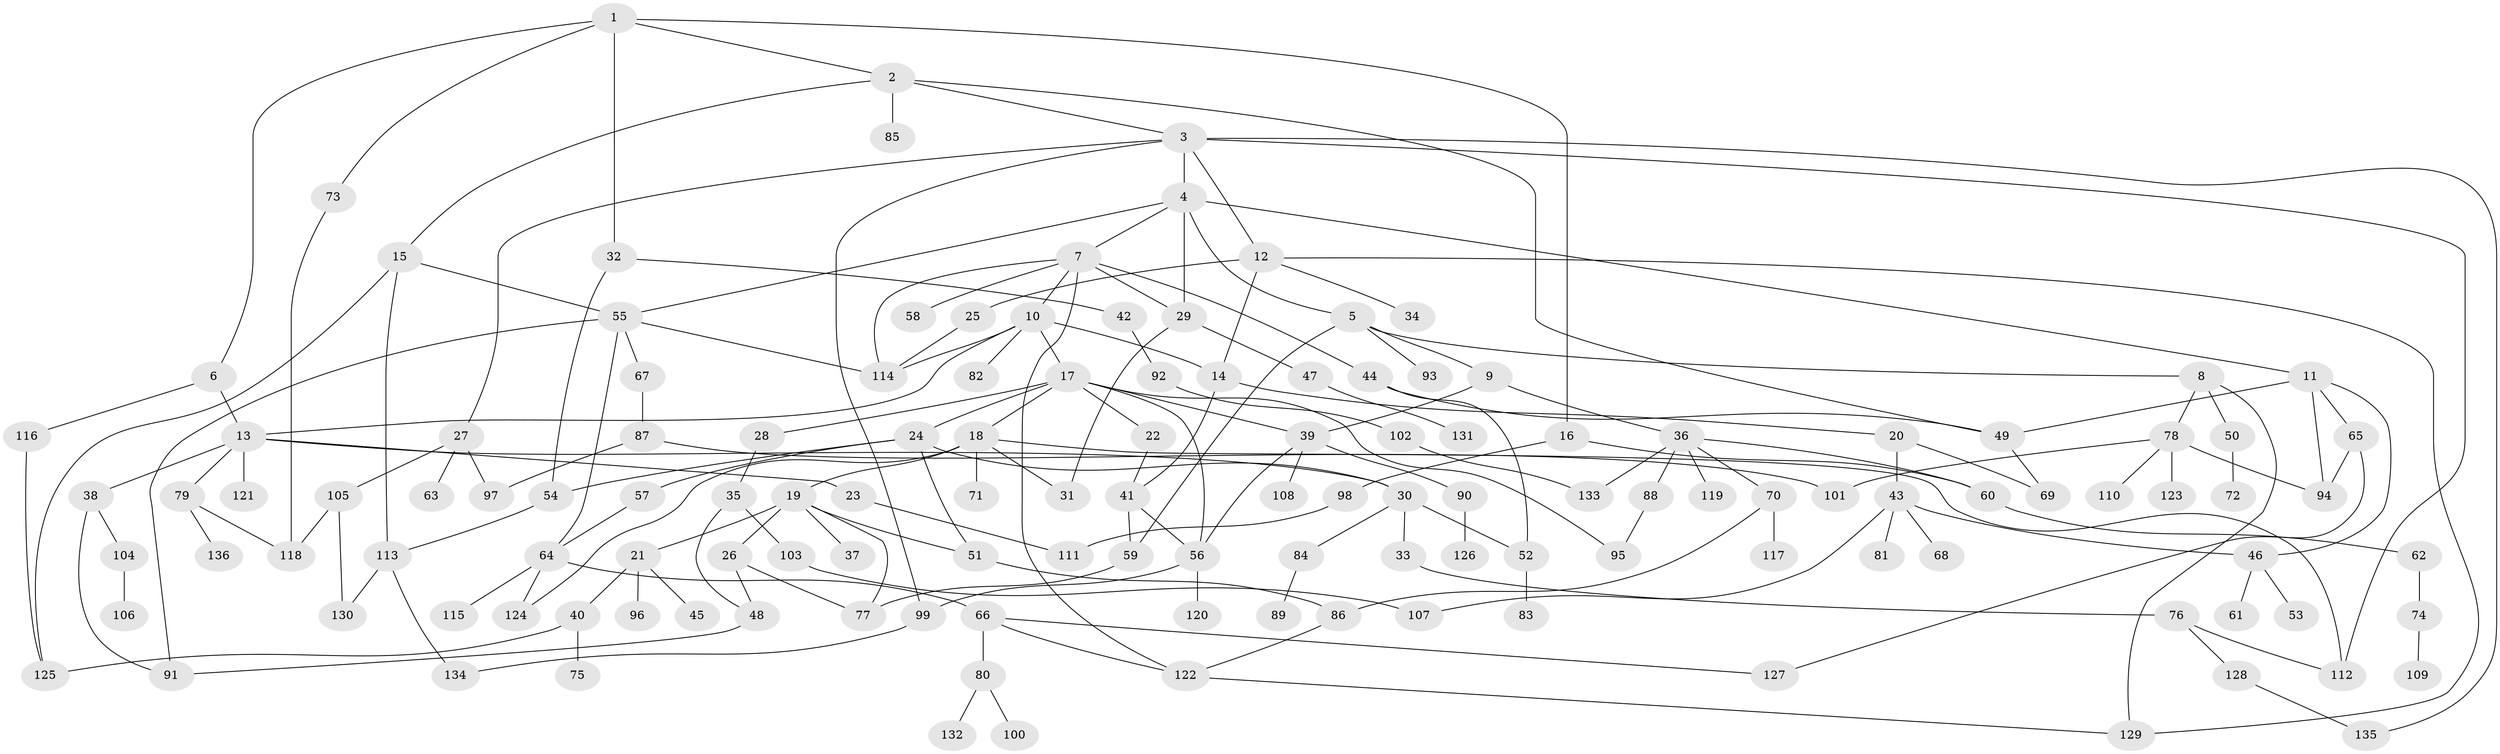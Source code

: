 // Generated by graph-tools (version 1.1) at 2025/42/03/09/25 04:42:16]
// undirected, 136 vertices, 189 edges
graph export_dot {
graph [start="1"]
  node [color=gray90,style=filled];
  1;
  2;
  3;
  4;
  5;
  6;
  7;
  8;
  9;
  10;
  11;
  12;
  13;
  14;
  15;
  16;
  17;
  18;
  19;
  20;
  21;
  22;
  23;
  24;
  25;
  26;
  27;
  28;
  29;
  30;
  31;
  32;
  33;
  34;
  35;
  36;
  37;
  38;
  39;
  40;
  41;
  42;
  43;
  44;
  45;
  46;
  47;
  48;
  49;
  50;
  51;
  52;
  53;
  54;
  55;
  56;
  57;
  58;
  59;
  60;
  61;
  62;
  63;
  64;
  65;
  66;
  67;
  68;
  69;
  70;
  71;
  72;
  73;
  74;
  75;
  76;
  77;
  78;
  79;
  80;
  81;
  82;
  83;
  84;
  85;
  86;
  87;
  88;
  89;
  90;
  91;
  92;
  93;
  94;
  95;
  96;
  97;
  98;
  99;
  100;
  101;
  102;
  103;
  104;
  105;
  106;
  107;
  108;
  109;
  110;
  111;
  112;
  113;
  114;
  115;
  116;
  117;
  118;
  119;
  120;
  121;
  122;
  123;
  124;
  125;
  126;
  127;
  128;
  129;
  130;
  131;
  132;
  133;
  134;
  135;
  136;
  1 -- 2;
  1 -- 6;
  1 -- 16;
  1 -- 32;
  1 -- 73;
  2 -- 3;
  2 -- 15;
  2 -- 85;
  2 -- 49;
  3 -- 4;
  3 -- 12;
  3 -- 27;
  3 -- 112;
  3 -- 135;
  3 -- 99;
  4 -- 5;
  4 -- 7;
  4 -- 11;
  4 -- 29;
  4 -- 55;
  5 -- 8;
  5 -- 9;
  5 -- 93;
  5 -- 59;
  6 -- 13;
  6 -- 116;
  7 -- 10;
  7 -- 29;
  7 -- 44;
  7 -- 58;
  7 -- 114;
  7 -- 122;
  8 -- 50;
  8 -- 78;
  8 -- 129;
  9 -- 36;
  9 -- 39;
  10 -- 14;
  10 -- 17;
  10 -- 82;
  10 -- 13;
  10 -- 114;
  11 -- 46;
  11 -- 65;
  11 -- 94;
  11 -- 49;
  12 -- 25;
  12 -- 34;
  12 -- 129;
  12 -- 14;
  13 -- 23;
  13 -- 30;
  13 -- 38;
  13 -- 79;
  13 -- 121;
  14 -- 20;
  14 -- 41;
  15 -- 55;
  15 -- 113;
  15 -- 125;
  16 -- 98;
  16 -- 60;
  17 -- 18;
  17 -- 22;
  17 -- 24;
  17 -- 28;
  17 -- 95;
  17 -- 56;
  17 -- 39;
  18 -- 19;
  18 -- 31;
  18 -- 71;
  18 -- 112;
  18 -- 124;
  19 -- 21;
  19 -- 26;
  19 -- 37;
  19 -- 51;
  19 -- 77;
  20 -- 43;
  20 -- 69;
  21 -- 40;
  21 -- 45;
  21 -- 96;
  22 -- 41;
  23 -- 111;
  24 -- 54;
  24 -- 57;
  24 -- 51;
  24 -- 30;
  25 -- 114;
  26 -- 48;
  26 -- 77;
  27 -- 63;
  27 -- 105;
  27 -- 97;
  28 -- 35;
  29 -- 47;
  29 -- 31;
  30 -- 33;
  30 -- 84;
  30 -- 52;
  32 -- 42;
  32 -- 54;
  33 -- 76;
  35 -- 103;
  35 -- 48;
  36 -- 60;
  36 -- 70;
  36 -- 88;
  36 -- 119;
  36 -- 133;
  38 -- 91;
  38 -- 104;
  39 -- 56;
  39 -- 90;
  39 -- 108;
  40 -- 75;
  40 -- 125;
  41 -- 59;
  41 -- 56;
  42 -- 92;
  43 -- 68;
  43 -- 81;
  43 -- 107;
  43 -- 46;
  44 -- 49;
  44 -- 52;
  46 -- 53;
  46 -- 61;
  47 -- 131;
  48 -- 91;
  49 -- 69;
  50 -- 72;
  51 -- 86;
  52 -- 83;
  54 -- 113;
  55 -- 64;
  55 -- 67;
  55 -- 91;
  55 -- 114;
  56 -- 99;
  56 -- 120;
  57 -- 64;
  59 -- 77;
  60 -- 62;
  62 -- 74;
  64 -- 66;
  64 -- 115;
  64 -- 124;
  65 -- 127;
  65 -- 94;
  66 -- 80;
  66 -- 127;
  66 -- 122;
  67 -- 87;
  70 -- 117;
  70 -- 86;
  73 -- 118;
  74 -- 109;
  76 -- 128;
  76 -- 112;
  78 -- 101;
  78 -- 110;
  78 -- 123;
  78 -- 94;
  79 -- 136;
  79 -- 118;
  80 -- 100;
  80 -- 132;
  84 -- 89;
  86 -- 122;
  87 -- 97;
  87 -- 101;
  88 -- 95;
  90 -- 126;
  92 -- 102;
  98 -- 111;
  99 -- 134;
  102 -- 133;
  103 -- 107;
  104 -- 106;
  105 -- 118;
  105 -- 130;
  113 -- 130;
  113 -- 134;
  116 -- 125;
  122 -- 129;
  128 -- 135;
}
